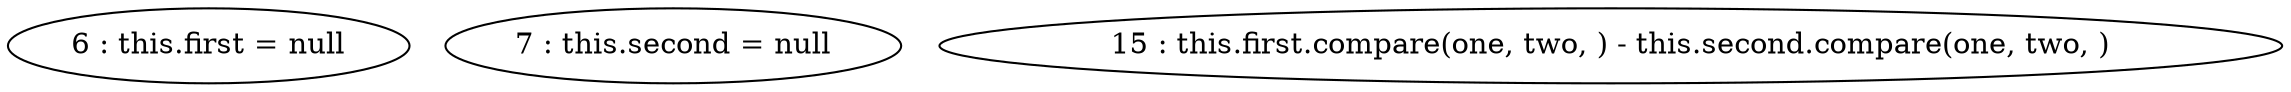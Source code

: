 digraph G {
"6 : this.first = null"
"7 : this.second = null"
"15 : this.first.compare(one, two, ) - this.second.compare(one, two, )"
}